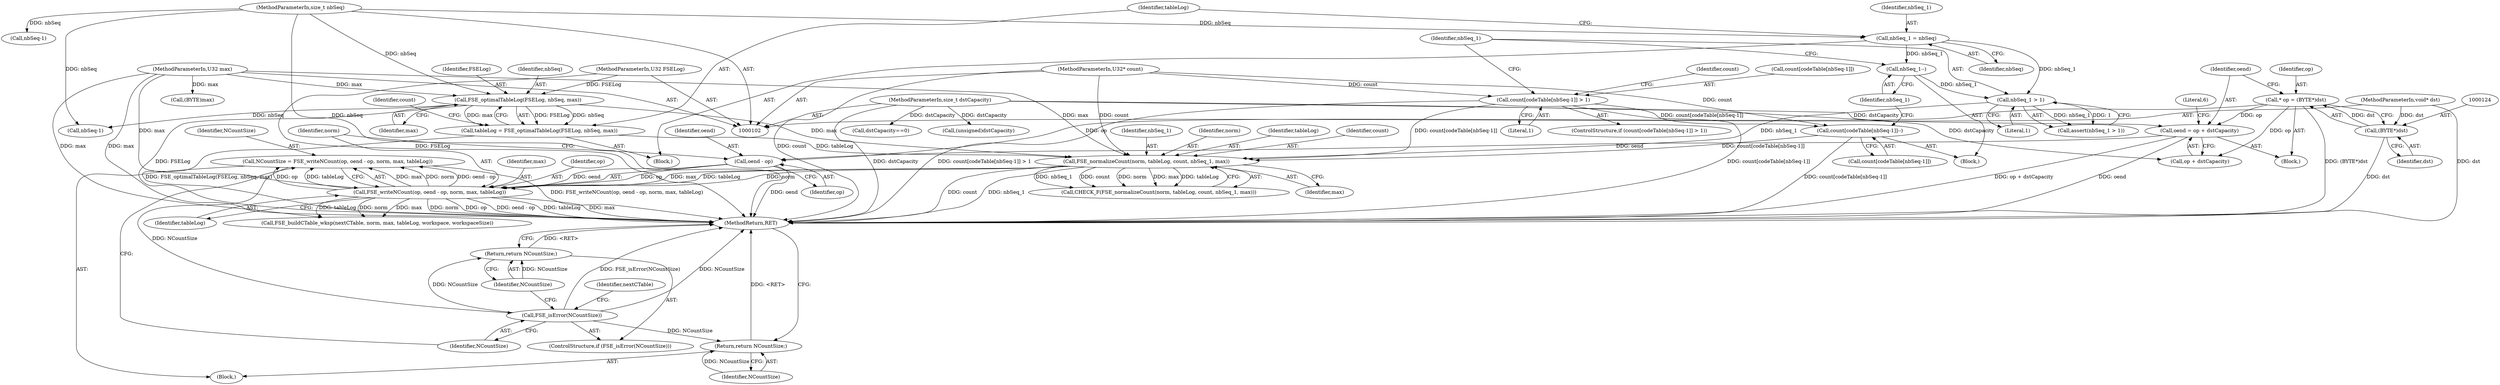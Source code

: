 digraph "0_zstd_3e5cdf1b6a85843e991d7d10f6a2567c15580da0@API" {
"1000228" [label="(Call,NCountSize = FSE_writeNCount(op, oend - op, norm, max, tableLog))"];
"1000230" [label="(Call,FSE_writeNCount(op, oend - op, norm, max, tableLog))"];
"1000232" [label="(Call,oend - op)"];
"1000126" [label="(Call,oend = op + dstCapacity)"];
"1000121" [label="(Call,* op = (BYTE*)dst)"];
"1000123" [label="(Call,(BYTE*)dst)"];
"1000103" [label="(MethodParameterIn,void* dst)"];
"1000104" [label="(MethodParameterIn,size_t dstCapacity)"];
"1000220" [label="(Call,FSE_normalizeCount(norm, tableLog, count, nbSeq_1, max))"];
"1000188" [label="(Call,tableLog = FSE_optimalTableLog(FSELog, nbSeq, max))"];
"1000190" [label="(Call,FSE_optimalTableLog(FSELog, nbSeq, max))"];
"1000106" [label="(MethodParameterIn,U32 FSELog)"];
"1000111" [label="(MethodParameterIn,size_t nbSeq)"];
"1000109" [label="(MethodParameterIn,U32 max)"];
"1000205" [label="(Call,count[codeTable[nbSeq-1]]--)"];
"1000195" [label="(Call,count[codeTable[nbSeq-1]] > 1)"];
"1000108" [label="(MethodParameterIn,U32* count)"];
"1000216" [label="(Call,nbSeq_1 > 1)"];
"1000184" [label="(Call,nbSeq_1 = nbSeq)"];
"1000213" [label="(Call,nbSeq_1--)"];
"1000239" [label="(Call,FSE_isError(NCountSize))"];
"1000241" [label="(Return,return NCountSize;)"];
"1000251" [label="(Return,return NCountSize;)"];
"1000205" [label="(Call,count[codeTable[nbSeq-1]]--)"];
"1000128" [label="(Call,op + dstCapacity)"];
"1000220" [label="(Call,FSE_normalizeCount(norm, tableLog, count, nbSeq_1, max))"];
"1000189" [label="(Identifier,tableLog)"];
"1000260" [label="(MethodReturn,RET)"];
"1000148" [label="(Call,dstCapacity==0)"];
"1000228" [label="(Call,NCountSize = FSE_writeNCount(op, oend - op, norm, max, tableLog))"];
"1000195" [label="(Call,count[codeTable[nbSeq-1]] > 1)"];
"1000190" [label="(Call,FSE_optimalTableLog(FSELog, nbSeq, max))"];
"1000217" [label="(Identifier,nbSeq_1)"];
"1000234" [label="(Identifier,op)"];
"1000185" [label="(Identifier,nbSeq_1)"];
"1000245" [label="(Identifier,nextCTable)"];
"1000193" [label="(Identifier,max)"];
"1000119" [label="(Block,)"];
"1000229" [label="(Identifier,NCountSize)"];
"1000109" [label="(MethodParameterIn,U32 max)"];
"1000203" [label="(Literal,1)"];
"1000196" [label="(Call,count[codeTable[nbSeq-1]])"];
"1000236" [label="(Identifier,max)"];
"1000122" [label="(Identifier,op)"];
"1000216" [label="(Call,nbSeq_1 > 1)"];
"1000224" [label="(Identifier,nbSeq_1)"];
"1000226" [label="(Block,)"];
"1000218" [label="(Literal,1)"];
"1000108" [label="(MethodParameterIn,U32* count)"];
"1000233" [label="(Identifier,oend)"];
"1000206" [label="(Call,count[codeTable[nbSeq-1]])"];
"1000237" [label="(Identifier,tableLog)"];
"1000225" [label="(Identifier,max)"];
"1000192" [label="(Identifier,nbSeq)"];
"1000241" [label="(Return,return NCountSize;)"];
"1000239" [label="(Call,FSE_isError(NCountSize))"];
"1000252" [label="(Identifier,NCountSize)"];
"1000200" [label="(Call,nbSeq-1)"];
"1000235" [label="(Identifier,norm)"];
"1000181" [label="(Block,)"];
"1000240" [label="(Identifier,NCountSize)"];
"1000219" [label="(Call,CHECK_F(FSE_normalizeCount(norm, tableLog, count, nbSeq_1, max)))"];
"1000213" [label="(Call,nbSeq_1--)"];
"1000244" [label="(Call,FSE_buildCTable_wksp(nextCTable, norm, max, tableLog, workspace, workspaceSize))"];
"1000125" [label="(Identifier,dst)"];
"1000186" [label="(Identifier,nbSeq)"];
"1000104" [label="(MethodParameterIn,size_t dstCapacity)"];
"1000144" [label="(Call,(BYTE)max)"];
"1000204" [label="(Block,)"];
"1000242" [label="(Identifier,NCountSize)"];
"1000232" [label="(Call,oend - op)"];
"1000238" [label="(ControlStructure,if (FSE_isError(NCountSize)))"];
"1000127" [label="(Identifier,oend)"];
"1000132" [label="(Literal,6)"];
"1000221" [label="(Identifier,norm)"];
"1000222" [label="(Identifier,tableLog)"];
"1000207" [label="(Identifier,count)"];
"1000215" [label="(Call,assert(nbSeq_1 > 1))"];
"1000231" [label="(Identifier,op)"];
"1000121" [label="(Call,* op = (BYTE*)dst)"];
"1000106" [label="(MethodParameterIn,U32 FSELog)"];
"1000230" [label="(Call,FSE_writeNCount(op, oend - op, norm, max, tableLog))"];
"1000194" [label="(ControlStructure,if (count[codeTable[nbSeq-1]] > 1))"];
"1000123" [label="(Call,(BYTE*)dst)"];
"1000184" [label="(Call,nbSeq_1 = nbSeq)"];
"1000191" [label="(Identifier,FSELog)"];
"1000103" [label="(MethodParameterIn,void* dst)"];
"1000223" [label="(Identifier,count)"];
"1000126" [label="(Call,oend = op + dstCapacity)"];
"1000210" [label="(Call,nbSeq-1)"];
"1000134" [label="(Call,(unsigned)dstCapacity)"];
"1000214" [label="(Identifier,nbSeq_1)"];
"1000251" [label="(Return,return NCountSize;)"];
"1000111" [label="(MethodParameterIn,size_t nbSeq)"];
"1000188" [label="(Call,tableLog = FSE_optimalTableLog(FSELog, nbSeq, max))"];
"1000197" [label="(Identifier,count)"];
"1000228" -> "1000226"  [label="AST: "];
"1000228" -> "1000230"  [label="CFG: "];
"1000229" -> "1000228"  [label="AST: "];
"1000230" -> "1000228"  [label="AST: "];
"1000240" -> "1000228"  [label="CFG: "];
"1000228" -> "1000260"  [label="DDG: FSE_writeNCount(op, oend - op, norm, max, tableLog)"];
"1000230" -> "1000228"  [label="DDG: max"];
"1000230" -> "1000228"  [label="DDG: norm"];
"1000230" -> "1000228"  [label="DDG: oend - op"];
"1000230" -> "1000228"  [label="DDG: op"];
"1000230" -> "1000228"  [label="DDG: tableLog"];
"1000228" -> "1000239"  [label="DDG: NCountSize"];
"1000230" -> "1000237"  [label="CFG: "];
"1000231" -> "1000230"  [label="AST: "];
"1000232" -> "1000230"  [label="AST: "];
"1000235" -> "1000230"  [label="AST: "];
"1000236" -> "1000230"  [label="AST: "];
"1000237" -> "1000230"  [label="AST: "];
"1000230" -> "1000260"  [label="DDG: oend - op"];
"1000230" -> "1000260"  [label="DDG: tableLog"];
"1000230" -> "1000260"  [label="DDG: max"];
"1000230" -> "1000260"  [label="DDG: norm"];
"1000230" -> "1000260"  [label="DDG: op"];
"1000232" -> "1000230"  [label="DDG: op"];
"1000232" -> "1000230"  [label="DDG: oend"];
"1000220" -> "1000230"  [label="DDG: norm"];
"1000220" -> "1000230"  [label="DDG: max"];
"1000220" -> "1000230"  [label="DDG: tableLog"];
"1000109" -> "1000230"  [label="DDG: max"];
"1000230" -> "1000244"  [label="DDG: norm"];
"1000230" -> "1000244"  [label="DDG: max"];
"1000230" -> "1000244"  [label="DDG: tableLog"];
"1000232" -> "1000234"  [label="CFG: "];
"1000233" -> "1000232"  [label="AST: "];
"1000234" -> "1000232"  [label="AST: "];
"1000235" -> "1000232"  [label="CFG: "];
"1000232" -> "1000260"  [label="DDG: oend"];
"1000126" -> "1000232"  [label="DDG: oend"];
"1000121" -> "1000232"  [label="DDG: op"];
"1000126" -> "1000119"  [label="AST: "];
"1000126" -> "1000128"  [label="CFG: "];
"1000127" -> "1000126"  [label="AST: "];
"1000128" -> "1000126"  [label="AST: "];
"1000132" -> "1000126"  [label="CFG: "];
"1000126" -> "1000260"  [label="DDG: oend"];
"1000126" -> "1000260"  [label="DDG: op + dstCapacity"];
"1000121" -> "1000126"  [label="DDG: op"];
"1000104" -> "1000126"  [label="DDG: dstCapacity"];
"1000121" -> "1000119"  [label="AST: "];
"1000121" -> "1000123"  [label="CFG: "];
"1000122" -> "1000121"  [label="AST: "];
"1000123" -> "1000121"  [label="AST: "];
"1000127" -> "1000121"  [label="CFG: "];
"1000121" -> "1000260"  [label="DDG: (BYTE*)dst"];
"1000123" -> "1000121"  [label="DDG: dst"];
"1000121" -> "1000128"  [label="DDG: op"];
"1000123" -> "1000125"  [label="CFG: "];
"1000124" -> "1000123"  [label="AST: "];
"1000125" -> "1000123"  [label="AST: "];
"1000123" -> "1000260"  [label="DDG: dst"];
"1000103" -> "1000123"  [label="DDG: dst"];
"1000103" -> "1000102"  [label="AST: "];
"1000103" -> "1000260"  [label="DDG: dst"];
"1000104" -> "1000102"  [label="AST: "];
"1000104" -> "1000260"  [label="DDG: dstCapacity"];
"1000104" -> "1000128"  [label="DDG: dstCapacity"];
"1000104" -> "1000134"  [label="DDG: dstCapacity"];
"1000104" -> "1000148"  [label="DDG: dstCapacity"];
"1000220" -> "1000219"  [label="AST: "];
"1000220" -> "1000225"  [label="CFG: "];
"1000221" -> "1000220"  [label="AST: "];
"1000222" -> "1000220"  [label="AST: "];
"1000223" -> "1000220"  [label="AST: "];
"1000224" -> "1000220"  [label="AST: "];
"1000225" -> "1000220"  [label="AST: "];
"1000219" -> "1000220"  [label="CFG: "];
"1000220" -> "1000260"  [label="DDG: count"];
"1000220" -> "1000260"  [label="DDG: nbSeq_1"];
"1000220" -> "1000219"  [label="DDG: nbSeq_1"];
"1000220" -> "1000219"  [label="DDG: count"];
"1000220" -> "1000219"  [label="DDG: norm"];
"1000220" -> "1000219"  [label="DDG: max"];
"1000220" -> "1000219"  [label="DDG: tableLog"];
"1000188" -> "1000220"  [label="DDG: tableLog"];
"1000205" -> "1000220"  [label="DDG: count[codeTable[nbSeq-1]]"];
"1000195" -> "1000220"  [label="DDG: count[codeTable[nbSeq-1]]"];
"1000108" -> "1000220"  [label="DDG: count"];
"1000216" -> "1000220"  [label="DDG: nbSeq_1"];
"1000190" -> "1000220"  [label="DDG: max"];
"1000109" -> "1000220"  [label="DDG: max"];
"1000188" -> "1000181"  [label="AST: "];
"1000188" -> "1000190"  [label="CFG: "];
"1000189" -> "1000188"  [label="AST: "];
"1000190" -> "1000188"  [label="AST: "];
"1000197" -> "1000188"  [label="CFG: "];
"1000188" -> "1000260"  [label="DDG: FSE_optimalTableLog(FSELog, nbSeq, max)"];
"1000190" -> "1000188"  [label="DDG: FSELog"];
"1000190" -> "1000188"  [label="DDG: nbSeq"];
"1000190" -> "1000188"  [label="DDG: max"];
"1000190" -> "1000193"  [label="CFG: "];
"1000191" -> "1000190"  [label="AST: "];
"1000192" -> "1000190"  [label="AST: "];
"1000193" -> "1000190"  [label="AST: "];
"1000190" -> "1000260"  [label="DDG: FSELog"];
"1000106" -> "1000190"  [label="DDG: FSELog"];
"1000111" -> "1000190"  [label="DDG: nbSeq"];
"1000109" -> "1000190"  [label="DDG: max"];
"1000190" -> "1000200"  [label="DDG: nbSeq"];
"1000106" -> "1000102"  [label="AST: "];
"1000106" -> "1000260"  [label="DDG: FSELog"];
"1000111" -> "1000102"  [label="AST: "];
"1000111" -> "1000260"  [label="DDG: nbSeq"];
"1000111" -> "1000184"  [label="DDG: nbSeq"];
"1000111" -> "1000200"  [label="DDG: nbSeq"];
"1000111" -> "1000210"  [label="DDG: nbSeq"];
"1000109" -> "1000102"  [label="AST: "];
"1000109" -> "1000260"  [label="DDG: max"];
"1000109" -> "1000144"  [label="DDG: max"];
"1000109" -> "1000244"  [label="DDG: max"];
"1000205" -> "1000204"  [label="AST: "];
"1000205" -> "1000206"  [label="CFG: "];
"1000206" -> "1000205"  [label="AST: "];
"1000214" -> "1000205"  [label="CFG: "];
"1000205" -> "1000260"  [label="DDG: count[codeTable[nbSeq-1]]"];
"1000195" -> "1000205"  [label="DDG: count[codeTable[nbSeq-1]]"];
"1000108" -> "1000205"  [label="DDG: count"];
"1000195" -> "1000194"  [label="AST: "];
"1000195" -> "1000203"  [label="CFG: "];
"1000196" -> "1000195"  [label="AST: "];
"1000203" -> "1000195"  [label="AST: "];
"1000207" -> "1000195"  [label="CFG: "];
"1000217" -> "1000195"  [label="CFG: "];
"1000195" -> "1000260"  [label="DDG: count[codeTable[nbSeq-1]] > 1"];
"1000195" -> "1000260"  [label="DDG: count[codeTable[nbSeq-1]]"];
"1000108" -> "1000195"  [label="DDG: count"];
"1000108" -> "1000102"  [label="AST: "];
"1000108" -> "1000260"  [label="DDG: count"];
"1000216" -> "1000215"  [label="AST: "];
"1000216" -> "1000218"  [label="CFG: "];
"1000217" -> "1000216"  [label="AST: "];
"1000218" -> "1000216"  [label="AST: "];
"1000215" -> "1000216"  [label="CFG: "];
"1000216" -> "1000215"  [label="DDG: nbSeq_1"];
"1000216" -> "1000215"  [label="DDG: 1"];
"1000184" -> "1000216"  [label="DDG: nbSeq_1"];
"1000213" -> "1000216"  [label="DDG: nbSeq_1"];
"1000184" -> "1000181"  [label="AST: "];
"1000184" -> "1000186"  [label="CFG: "];
"1000185" -> "1000184"  [label="AST: "];
"1000186" -> "1000184"  [label="AST: "];
"1000189" -> "1000184"  [label="CFG: "];
"1000184" -> "1000213"  [label="DDG: nbSeq_1"];
"1000213" -> "1000204"  [label="AST: "];
"1000213" -> "1000214"  [label="CFG: "];
"1000214" -> "1000213"  [label="AST: "];
"1000217" -> "1000213"  [label="CFG: "];
"1000239" -> "1000238"  [label="AST: "];
"1000239" -> "1000240"  [label="CFG: "];
"1000240" -> "1000239"  [label="AST: "];
"1000242" -> "1000239"  [label="CFG: "];
"1000245" -> "1000239"  [label="CFG: "];
"1000239" -> "1000260"  [label="DDG: FSE_isError(NCountSize)"];
"1000239" -> "1000260"  [label="DDG: NCountSize"];
"1000239" -> "1000241"  [label="DDG: NCountSize"];
"1000239" -> "1000251"  [label="DDG: NCountSize"];
"1000241" -> "1000238"  [label="AST: "];
"1000241" -> "1000242"  [label="CFG: "];
"1000242" -> "1000241"  [label="AST: "];
"1000260" -> "1000241"  [label="CFG: "];
"1000241" -> "1000260"  [label="DDG: <RET>"];
"1000242" -> "1000241"  [label="DDG: NCountSize"];
"1000251" -> "1000226"  [label="AST: "];
"1000251" -> "1000252"  [label="CFG: "];
"1000252" -> "1000251"  [label="AST: "];
"1000260" -> "1000251"  [label="CFG: "];
"1000251" -> "1000260"  [label="DDG: <RET>"];
"1000252" -> "1000251"  [label="DDG: NCountSize"];
}
